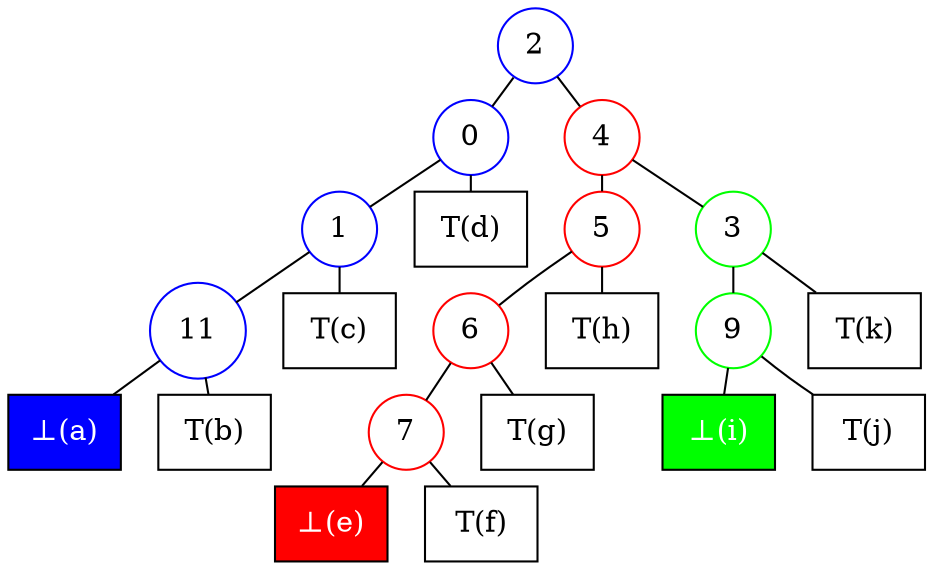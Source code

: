 // Note: To regenerate, use "dot -Tsvg:svg:core bsp-example.gv -O" and then resave as PNG.

graph
{
	graph[ranksep=0.05];

	node [shape=circle];

	n2 [label="2", color=blue];
	n0 [label="0", color=blue];
	n1 [label="1", color=blue];
	n11 [label="11", color=blue];
	n4 [label="4", color=red];
	n5 [label="5", color=red];
	n6 [label="6", color=red];
	n7 [label="7", color=red];
	n3 [label="3", color=green];
	n9 [label="9", color=green];

	node [shape=box, fixedsize=false];

	na [label="&#8869;(a)", style=filled, fontcolor=white, fillcolor=blue];
	nb [label="T(b)"];
	nc [label="T(c)"];
	nd [label="T(d)"];
	ne [label="&#8869;(e)", style=filled, fontcolor=white, fillcolor=red];
	nf [label="T(f)"];
	ng [label="T(g)"];
	nh [label="T(h)"];
	ni [label="&#8869;(i)", style=filled, fontcolor=white, fillcolor=green];
	nj [label="T(j)"];
	nk [label="T(k)"];

	n2 -- n0;
	n0 -- n1;
	n1 -- n11;
	n11 -- na;
	n11 -- nb;
	n1 -- nc;
	n0 -- nd;
	n2 -- n4;
	n4 -- n5;
	n5 -- n6;
	n6 -- n7;
	n7 -- ne;
	n7 -- nf;
	n6 -- ng;
	n5 -- nh;
	n4 -- n3;
	n3 -- n9;
	n9 -- ni;
	n9 -- nj;
	n3 -- nk;
}